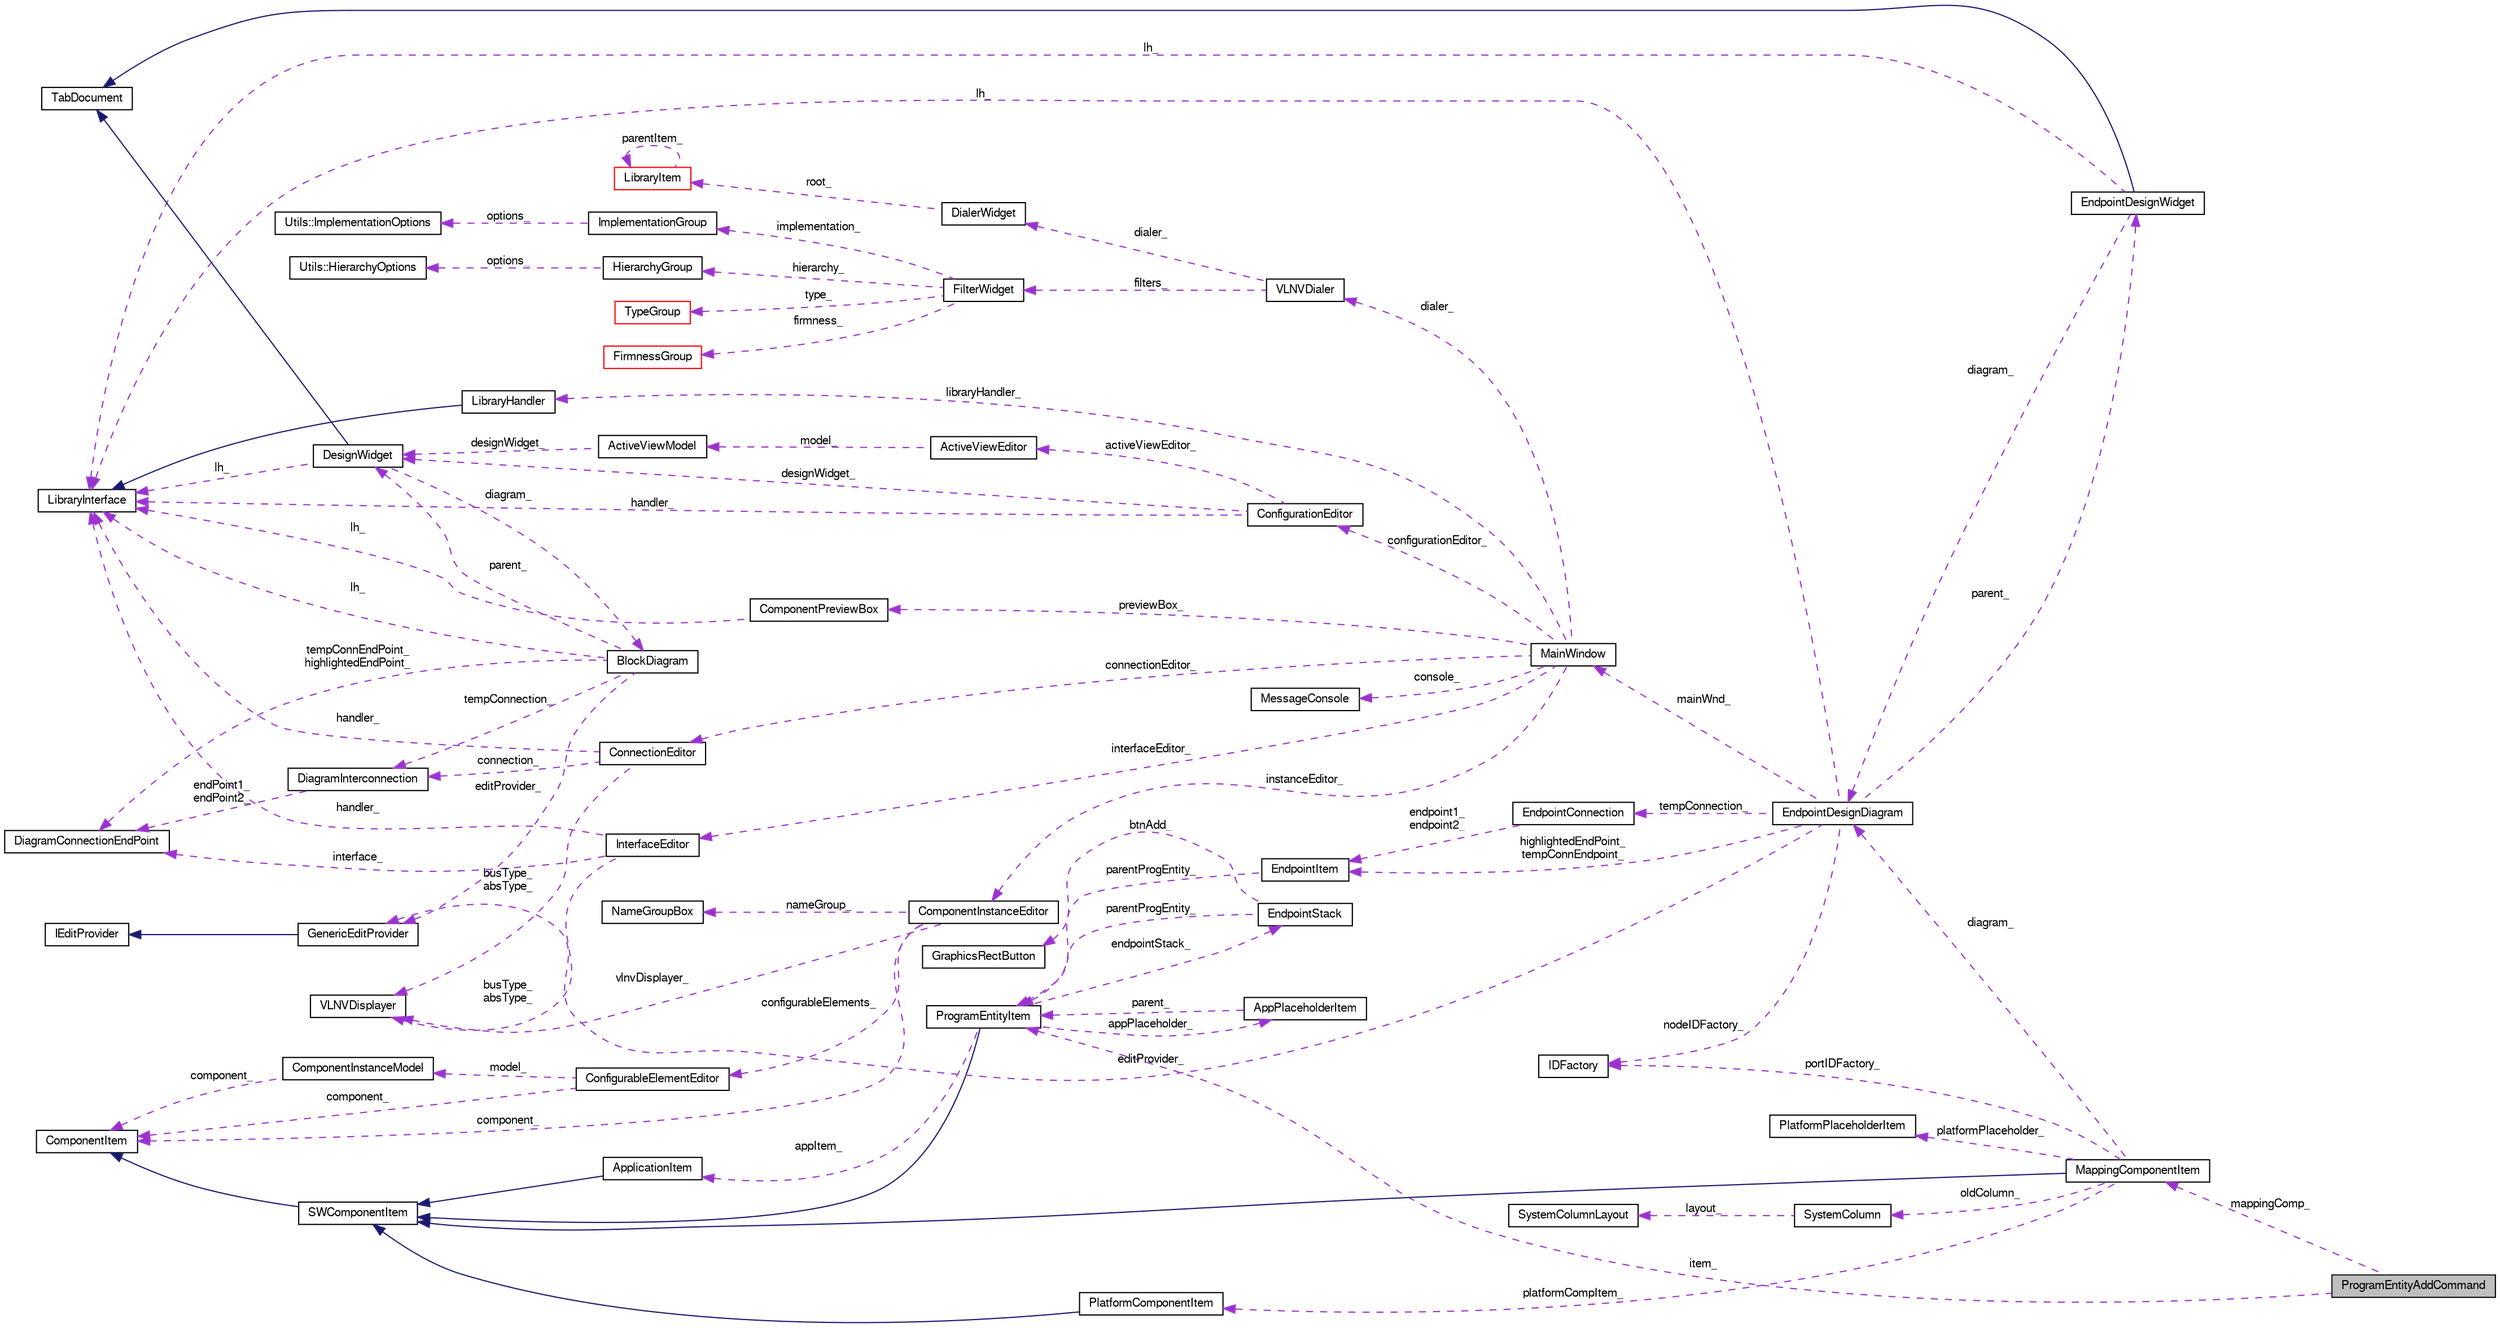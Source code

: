 digraph G
{
  bgcolor="transparent";
  edge [fontname="FreeSans",fontsize=10,labelfontname="FreeSans",labelfontsize=10];
  node [fontname="FreeSans",fontsize=10,shape=record];
  rankdir=LR;
  Node1 [label="ProgramEntityAddCommand",height=0.2,width=0.4,color="black", fillcolor="grey75", style="filled" fontcolor="black"];
  Node2 -> Node1 [dir=back,color="darkorchid3",fontsize=10,style="dashed",label="item_",fontname="FreeSans"];
  Node2 [label="ProgramEntityItem",height=0.2,width=0.4,color="black",URL="$class_program_entity_item.html",tooltip="ProgramEntityItem class."];
  Node3 -> Node2 [dir=back,color="midnightblue",fontsize=10,style="solid",fontname="FreeSans"];
  Node3 [label="SWComponentItem",height=0.2,width=0.4,color="black",URL="$class_s_w_component_item.html",tooltip="SWComponentItem class."];
  Node4 -> Node3 [dir=back,color="midnightblue",fontsize=10,style="solid",fontname="FreeSans"];
  Node4 [label="ComponentItem",height=0.2,width=0.4,color="black",URL="$class_component_item.html",tooltip="ComponentItem class."];
  Node5 -> Node2 [dir=back,color="darkorchid3",fontsize=10,style="dashed",label="appItem_",fontname="FreeSans"];
  Node5 [label="ApplicationItem",height=0.2,width=0.4,color="black",URL="$class_application_item.html",tooltip="ApplicationItem class."];
  Node3 -> Node5 [dir=back,color="midnightblue",fontsize=10,style="solid",fontname="FreeSans"];
  Node6 -> Node2 [dir=back,color="darkorchid3",fontsize=10,style="dashed",label="appPlaceholder_",fontname="FreeSans"];
  Node6 [label="AppPlaceholderItem",height=0.2,width=0.4,color="black",URL="$class_app_placeholder_item.html",tooltip="AppPlaceholderItem class."];
  Node2 -> Node6 [dir=back,color="darkorchid3",fontsize=10,style="dashed",label="parent_",fontname="FreeSans"];
  Node7 -> Node2 [dir=back,color="darkorchid3",fontsize=10,style="dashed",label="endpointStack_",fontname="FreeSans"];
  Node7 [label="EndpointStack",height=0.2,width=0.4,color="black",URL="$class_endpoint_stack.html",tooltip="EndpointStack class."];
  Node2 -> Node7 [dir=back,color="darkorchid3",fontsize=10,style="dashed",label="parentProgEntity_",fontname="FreeSans"];
  Node8 -> Node7 [dir=back,color="darkorchid3",fontsize=10,style="dashed",label="btnAdd_",fontname="FreeSans"];
  Node8 [label="GraphicsRectButton",height=0.2,width=0.4,color="black",URL="$class_graphics_rect_button.html",tooltip="GraphicsRectButton class."];
  Node9 -> Node1 [dir=back,color="darkorchid3",fontsize=10,style="dashed",label="mappingComp_",fontname="FreeSans"];
  Node9 [label="MappingComponentItem",height=0.2,width=0.4,color="black",URL="$class_mapping_component_item.html",tooltip="MappingComponentItem class."];
  Node3 -> Node9 [dir=back,color="midnightblue",fontsize=10,style="solid",fontname="FreeSans"];
  Node10 -> Node9 [dir=back,color="darkorchid3",fontsize=10,style="dashed",label="portIDFactory_",fontname="FreeSans"];
  Node10 [label="IDFactory",height=0.2,width=0.4,color="black",URL="$class_i_d_factory.html",tooltip="IDFactory class."];
  Node11 -> Node9 [dir=back,color="darkorchid3",fontsize=10,style="dashed",label="diagram_",fontname="FreeSans"];
  Node11 [label="EndpointDesignDiagram",height=0.2,width=0.4,color="black",URL="$class_endpoint_design_diagram.html",tooltip="EndpointDesignDiagram class."];
  Node12 -> Node11 [dir=back,color="darkorchid3",fontsize=10,style="dashed",label="highlightedEndPoint_\ntempConnEndpoint_",fontname="FreeSans"];
  Node12 [label="EndpointItem",height=0.2,width=0.4,color="black",URL="$class_endpoint_item.html",tooltip="EndpointItem class."];
  Node2 -> Node12 [dir=back,color="darkorchid3",fontsize=10,style="dashed",label="parentProgEntity_",fontname="FreeSans"];
  Node10 -> Node11 [dir=back,color="darkorchid3",fontsize=10,style="dashed",label="nodeIDFactory_",fontname="FreeSans"];
  Node13 -> Node11 [dir=back,color="darkorchid3",fontsize=10,style="dashed",label="lh_",fontname="FreeSans"];
  Node13 [label="LibraryInterface",height=0.2,width=0.4,color="black",URL="$class_library_interface.html",tooltip="LibraryInterface defines an interface to operate the IP-Xact-library."];
  Node14 -> Node11 [dir=back,color="darkorchid3",fontsize=10,style="dashed",label="tempConnection_",fontname="FreeSans"];
  Node14 [label="EndpointConnection",height=0.2,width=0.4,color="black",URL="$class_endpoint_connection.html",tooltip="EndpointConnection class."];
  Node12 -> Node14 [dir=back,color="darkorchid3",fontsize=10,style="dashed",label="endpoint1_\nendpoint2_",fontname="FreeSans"];
  Node15 -> Node11 [dir=back,color="darkorchid3",fontsize=10,style="dashed",label="parent_",fontname="FreeSans"];
  Node15 [label="EndpointDesignWidget",height=0.2,width=0.4,color="black",URL="$class_endpoint_design_widget.html",tooltip="EndpointDesignWidget class."];
  Node16 -> Node15 [dir=back,color="midnightblue",fontsize=10,style="solid",fontname="FreeSans"];
  Node16 [label="TabDocument",height=0.2,width=0.4,color="black",URL="$class_tab_document.html",tooltip="TabDocument class."];
  Node11 -> Node15 [dir=back,color="darkorchid3",fontsize=10,style="dashed",label="diagram_",fontname="FreeSans"];
  Node13 -> Node15 [dir=back,color="darkorchid3",fontsize=10,style="dashed",label="lh_",fontname="FreeSans"];
  Node17 -> Node11 [dir=back,color="darkorchid3",fontsize=10,style="dashed",label="editProvider_",fontname="FreeSans"];
  Node17 [label="GenericEditProvider",height=0.2,width=0.4,color="black",URL="$class_generic_edit_provider.html",tooltip="GenericEditProvider class."];
  Node18 -> Node17 [dir=back,color="midnightblue",fontsize=10,style="solid",fontname="FreeSans"];
  Node18 [label="IEditProvider",height=0.2,width=0.4,color="black",URL="$class_i_edit_provider.html",tooltip="IEditProvider interface."];
  Node19 -> Node11 [dir=back,color="darkorchid3",fontsize=10,style="dashed",label="mainWnd_",fontname="FreeSans"];
  Node19 [label="MainWindow",height=0.2,width=0.4,color="black",URL="$class_main_window.html"];
  Node20 -> Node19 [dir=back,color="darkorchid3",fontsize=10,style="dashed",label="dialer_",fontname="FreeSans"];
  Node20 [label="VLNVDialer",height=0.2,width=0.4,color="black",URL="$class_v_l_n_v_dialer.html",tooltip="VLNVDialer is used to set options that specify what objects to display in library..."];
  Node21 -> Node20 [dir=back,color="darkorchid3",fontsize=10,style="dashed",label="filters_",fontname="FreeSans"];
  Node21 [label="FilterWidget",height=0.2,width=0.4,color="black",URL="$class_filter_widget.html",tooltip="Contains the widgets to set the filter options for VLNVDialer."];
  Node22 -> Node21 [dir=back,color="darkorchid3",fontsize=10,style="dashed",label="implementation_",fontname="FreeSans"];
  Node22 [label="ImplementationGroup",height=0.2,width=0.4,color="black",URL="$class_implementation_group.html",tooltip="Contains check boxes to set the firmness options for VLNVDialer."];
  Node23 -> Node22 [dir=back,color="darkorchid3",fontsize=10,style="dashed",label="options_",fontname="FreeSans"];
  Node23 [label="Utils::ImplementationOptions",height=0.2,width=0.4,color="black",URL="$struct_utils_1_1_implementation_options.html",tooltip="Contains firmness search settings."];
  Node24 -> Node21 [dir=back,color="darkorchid3",fontsize=10,style="dashed",label="hierarchy_",fontname="FreeSans"];
  Node24 [label="HierarchyGroup",height=0.2,width=0.4,color="black",URL="$class_hierarchy_group.html",tooltip="Contains the check boxes to set the hierarchy options for VLNVDialer."];
  Node25 -> Node24 [dir=back,color="darkorchid3",fontsize=10,style="dashed",label="options_",fontname="FreeSans"];
  Node25 [label="Utils::HierarchyOptions",height=0.2,width=0.4,color="black",URL="$struct_utils_1_1_hierarchy_options.html",tooltip="Contains the search settings for hierarchy."];
  Node26 -> Node21 [dir=back,color="darkorchid3",fontsize=10,style="dashed",label="firmness_",fontname="FreeSans"];
  Node26 [label="FirmnessGroup",height=0.2,width=0.4,color="red",URL="$class_firmness_group.html",tooltip="Contains the check boxes to set the re-usability options for VLNVDialer."];
  Node27 -> Node21 [dir=back,color="darkorchid3",fontsize=10,style="dashed",label="type_",fontname="FreeSans"];
  Node27 [label="TypeGroup",height=0.2,width=0.4,color="red",URL="$class_type_group.html",tooltip="Contains the check boxes to set the type options for VLNVDialer."];
  Node28 -> Node20 [dir=back,color="darkorchid3",fontsize=10,style="dashed",label="dialer_",fontname="FreeSans"];
  Node28 [label="DialerWidget",height=0.2,width=0.4,color="black",URL="$class_dialer_widget.html",tooltip="Contains the combo boxes to set search settings for vlnv-fields."];
  Node29 -> Node28 [dir=back,color="darkorchid3",fontsize=10,style="dashed",label="root_",fontname="FreeSans"];
  Node29 [label="LibraryItem",height=0.2,width=0.4,color="red",URL="$class_library_item.html",tooltip="LibraryItem class is used to create the hierarchical structure of component library..."];
  Node29 -> Node29 [dir=back,color="darkorchid3",fontsize=10,style="dashed",label="parentItem_",fontname="FreeSans"];
  Node30 -> Node19 [dir=back,color="darkorchid3",fontsize=10,style="dashed",label="configurationEditor_",fontname="FreeSans"];
  Node30 [label="ConfigurationEditor",height=0.2,width=0.4,color="black",URL="$class_configuration_editor.html",tooltip="Editor to edit the design configurations for component."];
  Node31 -> Node30 [dir=back,color="darkorchid3",fontsize=10,style="dashed",label="designWidget_",fontname="FreeSans"];
  Node31 [label="DesignWidget",height=0.2,width=0.4,color="black",URL="$class_design_widget.html",tooltip="DesignWidget is used to edit and view one design."];
  Node16 -> Node31 [dir=back,color="midnightblue",fontsize=10,style="solid",fontname="FreeSans"];
  Node13 -> Node31 [dir=back,color="darkorchid3",fontsize=10,style="dashed",label="lh_",fontname="FreeSans"];
  Node32 -> Node31 [dir=back,color="darkorchid3",fontsize=10,style="dashed",label="diagram_",fontname="FreeSans"];
  Node32 [label="BlockDiagram",height=0.2,width=0.4,color="black",URL="$class_block_diagram.html",tooltip="BlockDiagram is a graphical view to a design."];
  Node31 -> Node32 [dir=back,color="darkorchid3",fontsize=10,style="dashed",label="parent_",fontname="FreeSans"];
  Node33 -> Node32 [dir=back,color="darkorchid3",fontsize=10,style="dashed",label="tempConnection_",fontname="FreeSans"];
  Node33 [label="DiagramInterconnection",height=0.2,width=0.4,color="black",URL="$class_diagram_interconnection.html",tooltip="DiagramInterconnection represents graphically an IP-XACT interconnection."];
  Node34 -> Node33 [dir=back,color="darkorchid3",fontsize=10,style="dashed",label="endPoint1_\nendPoint2_",fontname="FreeSans"];
  Node34 [label="DiagramConnectionEndPoint",height=0.2,width=0.4,color="black",URL="$class_diagram_connection_end_point.html",tooltip="DiagramConnectionEndPoint interface."];
  Node13 -> Node32 [dir=back,color="darkorchid3",fontsize=10,style="dashed",label="lh_",fontname="FreeSans"];
  Node34 -> Node32 [dir=back,color="darkorchid3",fontsize=10,style="dashed",label="tempConnEndPoint_\nhighlightedEndPoint_",fontname="FreeSans"];
  Node17 -> Node32 [dir=back,color="darkorchid3",fontsize=10,style="dashed",label="editProvider_",fontname="FreeSans"];
  Node13 -> Node30 [dir=back,color="darkorchid3",fontsize=10,style="dashed",label="handler_",fontname="FreeSans"];
  Node35 -> Node30 [dir=back,color="darkorchid3",fontsize=10,style="dashed",label="activeViewEditor_",fontname="FreeSans"];
  Node35 [label="ActiveViewEditor",height=0.2,width=0.4,color="black",URL="$class_active_view_editor.html",tooltip="Editor to set the active views for component instances."];
  Node36 -> Node35 [dir=back,color="darkorchid3",fontsize=10,style="dashed",label="model_",fontname="FreeSans"];
  Node36 [label="ActiveViewModel",height=0.2,width=0.4,color="black",URL="$class_active_view_model.html",tooltip="Model that contains the items to set the active views for component instances."];
  Node31 -> Node36 [dir=back,color="darkorchid3",fontsize=10,style="dashed",label="designWidget_",fontname="FreeSans"];
  Node37 -> Node19 [dir=back,color="darkorchid3",fontsize=10,style="dashed",label="instanceEditor_",fontname="FreeSans"];
  Node37 [label="ComponentInstanceEditor",height=0.2,width=0.4,color="black",URL="$class_component_instance_editor.html",tooltip="Editor to edit the details of a component instance within a design."];
  Node4 -> Node37 [dir=back,color="darkorchid3",fontsize=10,style="dashed",label="component_",fontname="FreeSans"];
  Node38 -> Node37 [dir=back,color="darkorchid3",fontsize=10,style="dashed",label="vlnvDisplayer_",fontname="FreeSans"];
  Node38 [label="VLNVDisplayer",height=0.2,width=0.4,color="black",URL="$class_v_l_n_v_displayer.html",tooltip="VLNVDisplayer is a widget to display a vlnv tag in a GUI item."];
  Node39 -> Node37 [dir=back,color="darkorchid3",fontsize=10,style="dashed",label="nameGroup_",fontname="FreeSans"];
  Node39 [label="NameGroupBox",height=0.2,width=0.4,color="black",URL="$class_name_group_box.html",tooltip="NameGroupBox is widget to edit a spirit:nameGroup element in IP-Xact."];
  Node40 -> Node37 [dir=back,color="darkorchid3",fontsize=10,style="dashed",label="configurableElements_",fontname="FreeSans"];
  Node40 [label="ConfigurableElementEditor",height=0.2,width=0.4,color="black",URL="$class_configurable_element_editor.html",tooltip="Editor for configurable elements of a component instance."];
  Node4 -> Node40 [dir=back,color="darkorchid3",fontsize=10,style="dashed",label="component_",fontname="FreeSans"];
  Node41 -> Node40 [dir=back,color="darkorchid3",fontsize=10,style="dashed",label="model_",fontname="FreeSans"];
  Node41 [label="ComponentInstanceModel",height=0.2,width=0.4,color="black",URL="$class_component_instance_model.html",tooltip="Model class to manage the configurable element values being edited."];
  Node4 -> Node41 [dir=back,color="darkorchid3",fontsize=10,style="dashed",label="component_",fontname="FreeSans"];
  Node42 -> Node19 [dir=back,color="darkorchid3",fontsize=10,style="dashed",label="connectionEditor_",fontname="FreeSans"];
  Node42 [label="ConnectionEditor",height=0.2,width=0.4,color="black",URL="$class_connection_editor.html",tooltip="Editor to display/edit details of a connection."];
  Node13 -> Node42 [dir=back,color="darkorchid3",fontsize=10,style="dashed",label="handler_",fontname="FreeSans"];
  Node33 -> Node42 [dir=back,color="darkorchid3",fontsize=10,style="dashed",label="connection_",fontname="FreeSans"];
  Node38 -> Node42 [dir=back,color="darkorchid3",fontsize=10,style="dashed",label="busType_\nabsType_",fontname="FreeSans"];
  Node43 -> Node19 [dir=back,color="darkorchid3",fontsize=10,style="dashed",label="libraryHandler_",fontname="FreeSans"];
  Node43 [label="LibraryHandler",height=0.2,width=0.4,color="black",URL="$class_library_handler.html",tooltip="LibraryHandler is the class that implements the services to manage library."];
  Node13 -> Node43 [dir=back,color="midnightblue",fontsize=10,style="solid",fontname="FreeSans"];
  Node44 -> Node19 [dir=back,color="darkorchid3",fontsize=10,style="dashed",label="interfaceEditor_",fontname="FreeSans"];
  Node44 [label="InterfaceEditor",height=0.2,width=0.4,color="black",URL="$class_interface_editor.html",tooltip="Editor to display/edit the details of a bus interface."];
  Node13 -> Node44 [dir=back,color="darkorchid3",fontsize=10,style="dashed",label="handler_",fontname="FreeSans"];
  Node38 -> Node44 [dir=back,color="darkorchid3",fontsize=10,style="dashed",label="busType_\nabsType_",fontname="FreeSans"];
  Node34 -> Node44 [dir=back,color="darkorchid3",fontsize=10,style="dashed",label="interface_",fontname="FreeSans"];
  Node45 -> Node19 [dir=back,color="darkorchid3",fontsize=10,style="dashed",label="previewBox_",fontname="FreeSans"];
  Node45 [label="ComponentPreviewBox",height=0.2,width=0.4,color="black",URL="$class_component_preview_box.html",tooltip="ComponentPreviewBox class."];
  Node13 -> Node45 [dir=back,color="darkorchid3",fontsize=10,style="dashed",label="lh_",fontname="FreeSans"];
  Node46 -> Node19 [dir=back,color="darkorchid3",fontsize=10,style="dashed",label="console_",fontname="FreeSans"];
  Node46 [label="MessageConsole",height=0.2,width=0.4,color="black",URL="$class_message_console.html",tooltip="This widget is used to print event information to the user."];
  Node47 -> Node9 [dir=back,color="darkorchid3",fontsize=10,style="dashed",label="platformPlaceholder_",fontname="FreeSans"];
  Node47 [label="PlatformPlaceholderItem",height=0.2,width=0.4,color="black",URL="$class_platform_placeholder_item.html",tooltip="PlatformPlaceholderItem class."];
  Node48 -> Node9 [dir=back,color="darkorchid3",fontsize=10,style="dashed",label="platformCompItem_",fontname="FreeSans"];
  Node48 [label="PlatformComponentItem",height=0.2,width=0.4,color="black",URL="$class_platform_component_item.html",tooltip="PlatformComponentItem class."];
  Node3 -> Node48 [dir=back,color="midnightblue",fontsize=10,style="solid",fontname="FreeSans"];
  Node49 -> Node9 [dir=back,color="darkorchid3",fontsize=10,style="dashed",label="oldColumn_",fontname="FreeSans"];
  Node49 [label="SystemColumn",height=0.2,width=0.4,color="black",URL="$class_system_column.html",tooltip="SystemColumn class."];
  Node50 -> Node49 [dir=back,color="darkorchid3",fontsize=10,style="dashed",label="layout_",fontname="FreeSans"];
  Node50 [label="SystemColumnLayout",height=0.2,width=0.4,color="black",URL="$class_system_column_layout.html",tooltip="SystemColumnLayout class."];
}
